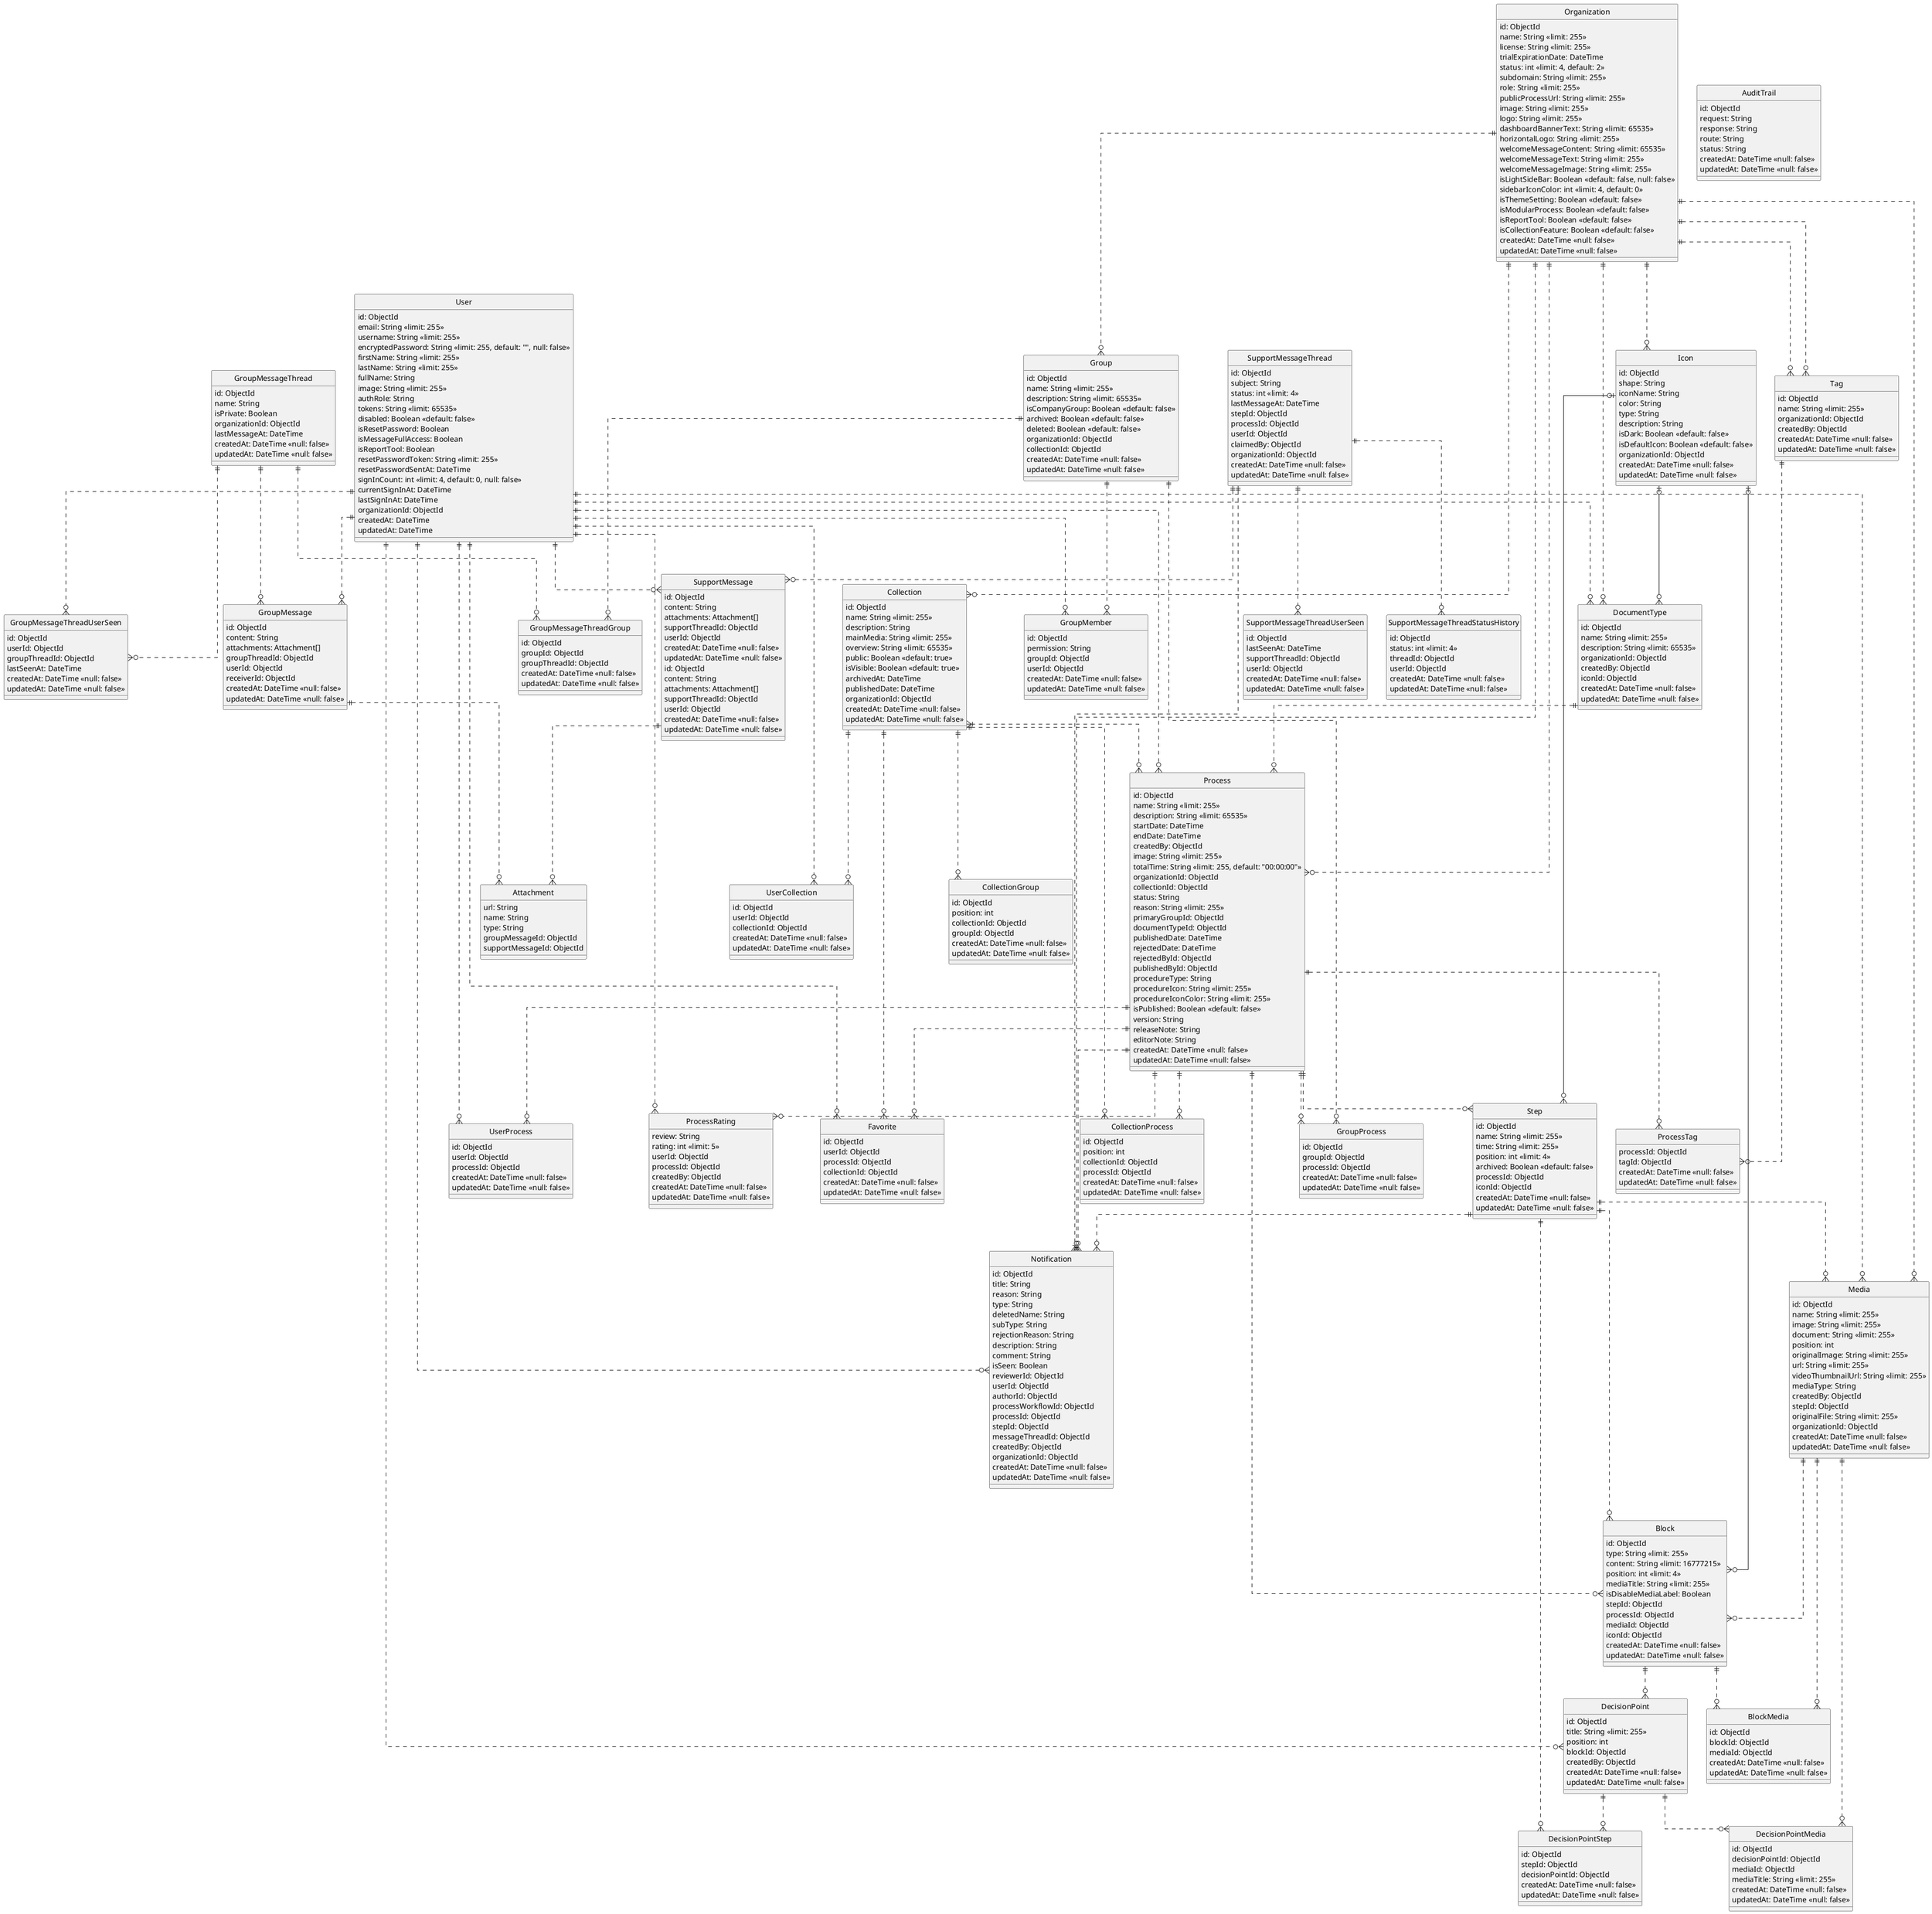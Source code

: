 @startuml FactoryMastery Entity Relationship Diagram

' hide the spot
hide circle

' avoid problems with angled crows feet
skinparam linetype ortho

entity User {
  id: ObjectId
  email: String <<limit: 255>>
  username: String <<limit: 255>>
  encryptedPassword: String <<limit: 255, default: "", null: false>>
  firstName: String <<limit: 255>>
  lastName: String <<limit: 255>>
  fullName: String
  image: String <<limit: 255>>
  authRole: String
  tokens: String <<limit: 65535>>
  disabled: Boolean <<default: false>>
  isResetPassword: Boolean
  isMessageFullAccess: Boolean
  isReportTool: Boolean
  resetPasswordToken: String <<limit: 255>>
  resetPasswordSentAt: DateTime
  signInCount: int <<limit: 4, default: 0, null: false>>
  currentSignInAt: DateTime
  lastSignInAt: DateTime
  organizationId: ObjectId
  createdAt: DateTime
  updatedAt: DateTime
}

entity Organization {
  id: ObjectId
  name: String <<limit: 255>>
  license: String <<limit: 255>>
  trialExpirationDate: DateTime
  status: int <<limit: 4, default: 2>>
  subdomain: String <<limit: 255>>
  role: String <<limit: 255>>
  publicProcessUrl: String <<limit: 255>>
  image: String <<limit: 255>>
  logo: String <<limit: 255>>
  dashboardBannerText: String <<limit: 65535>>
  horizontalLogo: String <<limit: 255>>
  welcomeMessageContent: String <<limit: 65535>>
  welcomeMessageText: String <<limit: 255>>
  welcomeMessageImage: String <<limit: 255>>
  isLightSideBar: Boolean <<default: false, null: false>>
  sidebarIconColor: int <<limit: 4, default: 0>>
  isThemeSetting: Boolean <<default: false>>
  isModularProcess: Boolean <<default: false>>
  isReportTool: Boolean <<default: false>>
  isCollectionFeature: Boolean <<default: false>>
  createdAt: DateTime <<null: false>>
  updatedAt: DateTime <<null: false>>
}

entity Group {
  id: ObjectId
  name: String <<limit: 255>>
  description: String <<limit: 65535>>
  isCompanyGroup: Boolean <<default: false>>
  archived: Boolean <<default: false>>
  deleted: Boolean <<default: false>>
  organizationId: ObjectId
  collectionId: ObjectId
  createdAt: DateTime <<null: false>>
  updatedAt: DateTime <<null: false>>
}

entity GroupMember {
  id: ObjectId
  permission: String
  groupId: ObjectId
  userId: ObjectId
  createdAt: DateTime <<null: false>>
  updatedAt: DateTime <<null: false>>
}

entity GroupMessage {
  id: ObjectId
  content: String
  attachments: Attachment[]
  groupThreadId: ObjectId
  userId: ObjectId
  receiverId: ObjectId
  createdAt: DateTime <<null: false>>
  updatedAt: DateTime <<null: false>>
}

entity SupportMessage {
  id: ObjectId
  content: String
  attachments: Attachment[]
  supportThreadId: ObjectId
  userId: ObjectId
  createdAt: DateTime <<null: false>>
  updatedAt: DateTime <<null: false>>
}

entity Attachment {
  url: String
  name: String
  type: String
  groupMessageId: ObjectId
  supportMessageId: ObjectId
}

entity GroupMessageThread {
  id: ObjectId
  name: String
  isPrivate: Boolean
  organizationId: ObjectId
  lastMessageAt: DateTime
  createdAt: DateTime <<null: false>>
  updatedAt: DateTime <<null: false>>
}

entity GroupMessageThreadGroup {
  id: ObjectId
  groupId: ObjectId
  groupThreadId: ObjectId
  createdAt: DateTime <<null: false>>
  updatedAt: DateTime <<null: false>>
}

entity GroupMessageThreadUserSeen {
  id: ObjectId
  userId: ObjectId
  groupThreadId: ObjectId
  lastSeenAt: DateTime
  createdAt: DateTime <<null: false>>
  updatedAt: DateTime <<null: false>>
}

entity SupportMessage {
  id: ObjectId
  content: String
  attachments: Attachment[]
  supportThreadId: ObjectId
  userId: ObjectId
  createdAt: DateTime <<null: false>>
  updatedAt: DateTime <<null: false>>
}

entity SupportMessageThreadStatusHistory {
  id: ObjectId
  status: int <<limit: 4>>
  threadId: ObjectId
  userId: ObjectId
  createdAt: DateTime <<null: false>>
  updatedAt: DateTime <<null: false>>
}

entity SupportMessageThread {
  id: ObjectId
  subject: String
  status: int <<limit: 4>>
  lastMessageAt: DateTime
  stepId: ObjectId
  processId: ObjectId
  userId: ObjectId
  claimedBy: ObjectId
  organizationId: ObjectId
  createdAt: DateTime <<null: false>>
  updatedAt: DateTime <<null: false>>
}

entity SupportMessageThreadUserSeen {
  id: ObjectId
  lastSeenAt: DateTime
  supportThreadId: ObjectId
  userId: ObjectId
  createdAt: DateTime <<null: false>>
  updatedAt: DateTime <<null: false>>
}

entity GroupProcess {
  id: ObjectId
  groupId: ObjectId
  processId: ObjectId
  createdAt: DateTime <<null: false>>
  updatedAt: DateTime <<null: false>>
}

entity UserProcess {
  id: ObjectId
  userId: ObjectId
  processId: ObjectId
  createdAt: DateTime <<null: false>>
  updatedAt: DateTime <<null: false>>
}

entity Process {
  id: ObjectId
  name: String <<limit: 255>>
  description: String <<limit: 65535>>
  startDate: DateTime
  endDate: DateTime
  createdBy: ObjectId
  image: String <<limit: 255>>
  totalTime: String <<limit: 255, default: "00:00:00">>
  organizationId: ObjectId
  collectionId: ObjectId
  status: String
  reason: String <<limit: 255>>
  primaryGroupId: ObjectId
  documentTypeId: ObjectId
  publishedDate: DateTime
  rejectedDate: DateTime
  rejectedById: ObjectId
  publishedById: ObjectId
  procedureType: String
  procedureIcon: String <<limit: 255>>
  procedureIconColor: String <<limit: 255>>
  isPublished: Boolean <<default: false>>
  version: String
  releaseNote: String
  editorNote: String
  createdAt: DateTime <<null: false>>
  updatedAt: DateTime <<null: false>>
}

entity Collection {
  id: ObjectId
  name: String <<limit: 255>>
  description: String
  mainMedia: String <<limit: 255>>
  overview: String <<limit: 65535>>
  public: Boolean <<default: true>>
  isVisible: Boolean <<default: true>>
  archivedAt: DateTime
  publishedDate: DateTime
  organizationId: ObjectId
  createdAt: DateTime <<null: false>>
  updatedAt: DateTime <<null: false>>
}

entity CollectionGroup {
  id: ObjectId
  position: int
  collectionId: ObjectId
  groupId: ObjectId
  createdAt: DateTime <<null: false>>
  updatedAt: DateTime <<null: false>>
}

entity CollectionProcess {
  id: ObjectId
  position: int
  collectionId: ObjectId
  processId: ObjectId
  createdAt: DateTime <<null: false>>
  updatedAt: DateTime <<null: false>>
}

entity UserCollection {
  id: ObjectId
  userId: ObjectId
  collectionId: ObjectId
  createdAt: DateTime <<null: false>>
  updatedAt: DateTime <<null: false>>
}

entity DocumentType {
  id: ObjectId
  name: String <<limit: 255>>
  description: String <<limit: 65535>>
  organizationId: ObjectId
  createdBy: ObjectId
  iconId: ObjectId
  createdAt: DateTime <<null: false>>
  updatedAt: DateTime <<null: false>>
}

entity Tag {
  id: ObjectId
  name: String <<limit: 255>>
  organizationId: ObjectId
  createdBy: ObjectId
  createdAt: DateTime <<null: false>>
  updatedAt: DateTime <<null: false>>
}

entity ProcessTag {
  processId: ObjectId
  tagId: ObjectId
  createdAt: DateTime <<null: false>>
  updatedAt: DateTime <<null: false>>
}

entity ProcessRating {
  review: String
  rating: int <<limit: 5>>
  userId: ObjectId
  processId: ObjectId
  createdBy: ObjectId
  createdAt: DateTime <<null: false>>
  updatedAt: DateTime <<null: false>>
}

entity Step {
  id: ObjectId
  name: String <<limit: 255>>
  time: String <<limit: 255>>
  position: int <<limit: 4>>
  archived: Boolean <<default: false>>
  processId: ObjectId
  iconId: ObjectId
  createdAt: DateTime <<null: false>>
  updatedAt: DateTime <<null: false>>
}

entity Block {
  id: ObjectId
  type: String <<limit: 255>>
  content: String <<limit: 16777215>>
  position: int <<limit: 4>>
  mediaTitle: String <<limit: 255>>
  isDisableMediaLabel: Boolean
  stepId: ObjectId
  processId: ObjectId
  mediaId: ObjectId
  iconId: ObjectId
  createdAt: DateTime <<null: false>>
  updatedAt: DateTime <<null: false>>
}

entity BlockMedia {
  id: ObjectId
  blockId: ObjectId
  mediaId: ObjectId
  createdAt: DateTime <<null: false>>
  updatedAt: DateTime <<null: false>>
}

entity DecisionPoint {
  id: ObjectId
  title: String <<limit: 255>>
  position: int
  blockId: ObjectId
  createdBy: ObjectId
  createdAt: DateTime <<null: false>>
  updatedAt: DateTime <<null: false>>
}

entity DecisionPointStep {
  id: ObjectId
  stepId: ObjectId
  decisionPointId: ObjectId
  createdAt: DateTime <<null: false>>
  updatedAt: DateTime <<null: false>>
}

entity DecisionPointMedia {
  id: ObjectId
  decisionPointId: ObjectId
  mediaId: ObjectId
  mediaTitle: String <<limit: 255>>
  createdAt: DateTime <<null: false>>
  updatedAt: DateTime <<null: false>>
}

entity Media {
  id: ObjectId
  name: String <<limit: 255>>
  image: String <<limit: 255>>
  document: String <<limit: 255>>
  position: int
  originalImage: String <<limit: 255>>
  url: String <<limit: 255>>
  videoThumbnailUrl: String <<limit: 255>>
  mediaType: String
  createdBy: ObjectId
  stepId: ObjectId
  originalFile: String <<limit: 255>>
  organizationId: ObjectId
  createdAt: DateTime <<null: false>>
  updatedAt: DateTime <<null: false>>
}

entity Favorite {
  id: ObjectId
  userId: ObjectId
  processId: ObjectId
  collectionId: ObjectId
  createdAt: DateTime <<null: false>>
  updatedAt: DateTime <<null: false>>
}


entity AuditTrail {
  id: ObjectId
  request: String
  response: String
  route: String
  status: String
  createdAt: DateTime <<null: false>>
  updatedAt: DateTime <<null: false>>
}

entity Notification {
  id: ObjectId
  title: String
  reason: String
  type: String
  deletedName: String
  subType: String
  rejectionReason: String
  description: String
  comment: String
  isSeen: Boolean
  reviewerId: ObjectId
  userId: ObjectId
  authorId: ObjectId
  processWorkflowId: ObjectId
  processId: ObjectId
  stepId: ObjectId
  messageThreadId: ObjectId
  createdBy: ObjectId
  organizationId: ObjectId
  createdAt: DateTime <<null: false>>
  updatedAt: DateTime <<null: false>>
}

entity Icon {
  id: ObjectId
  shape: String
  iconName: String
  color: String
  type: String
  description: String
  isDark: Boolean <<default: false>>
  isDefaultIcon: Boolean <<default: false>>
  organizationId: ObjectId
  createdAt: DateTime <<null: false>>
  updatedAt: DateTime <<null: false>>
}

Process ||..o{ GroupProcess
Process ||..o{ UserProcess
Process ||..o{ Step
Process ||..o{ CollectionProcess
Process ||..o{ ProcessTag
Process ||..o{ Favorite
Process ||..o{ Block
Process ||..o{ Notification
Process ||..o{ ProcessRating

Collection ||..o{ CollectionProcess
Collection }|..o{ Process
Collection ||..o{ CollectionGroup
Collection ||..o{ Favorite
Collection ||..o{ UserCollection

Step ||..o{ Media
Step ||..o{ Block
Step ||..o{ DecisionPointStep
Step ||..o{ Notification

Block ||..o{ DecisionPoint
Block ||..o{ BlockMedia

DecisionPoint ||..o{ DecisionPointStep
DecisionPoint ||..o{ DecisionPointMedia

Media ||..o{ Block
Media ||..o{ BlockMedia
Media ||..o{ DecisionPointMedia

Tag ||..o{ ProcessTag

DocumentType ||..o{ Process

Organization ||..o{ Collection
Organization ||..o{ DocumentType
Organization ||..o{ Tag
Organization ||..o{ Group
Organization ||..o{ Media
Organization ||..o{ Process
Organization ||..o{ Tag
Organization ||..o{ Notification
Organization ||..o{ Icon

User ||..o{ Process
User ||..o{ GroupMember
User ||..o{ Favorite
User ||..o{ UserProcess
User ||..o{ DecisionPoint
User ||..o{ DocumentType
User ||..o{ Media
User ||..o{ Notification
User ||..o{ GroupMessageThreadUserSeen
User ||..o{ ProcessRating
User ||..o{ UserCollection
User ||..o{ GroupMessage
User ||..o{ SupportMessage

GroupMessage ||..o{ Attachment
SupportMessage ||..o{ Attachment

Group ||..o{ GroupMember
Group ||..o{ GroupProcess
Group ||..o{ GroupMessageThreadGroup

GroupMessageThread ||..o{ GroupMessageThreadGroup
GroupMessageThread ||..o{ GroupMessageThreadUserSeen
GroupMessageThread ||..o{ GroupMessage

SupportMessageThread ||..o{ SupportMessage
SupportMessageThread ||..o{ SupportMessageThreadStatusHistory
SupportMessageThread ||..o{ SupportMessageThreadUserSeen

SupportMessageThread ||..|{ Notification

Icon |o--o{ Block
Icon |o--o{ Step
Icon |o--o{ DocumentType

@enduml
